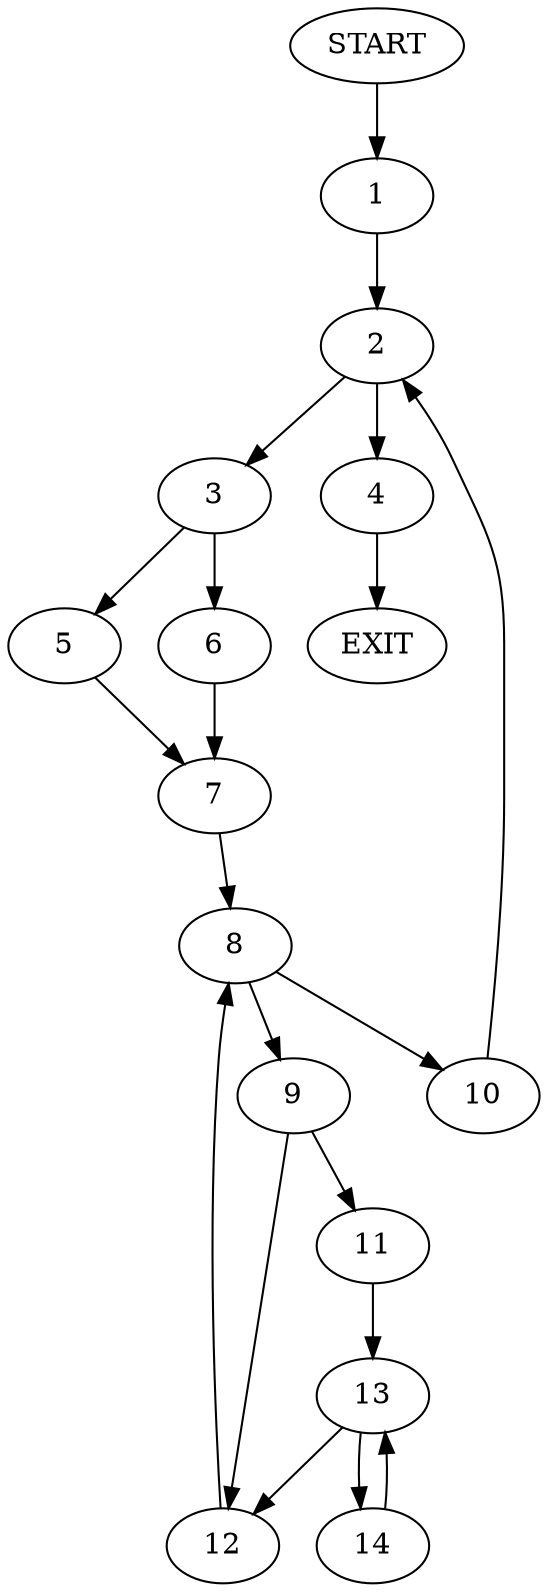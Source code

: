 digraph {
0 [label="START"]
15 [label="EXIT"]
0 -> 1
1 -> 2
2 -> 3
2 -> 4
4 -> 15
3 -> 5
3 -> 6
5 -> 7
6 -> 7
7 -> 8
8 -> 9
8 -> 10
9 -> 11
9 -> 12
10 -> 2
12 -> 8
11 -> 13
13 -> 12
13 -> 14
14 -> 13
}

